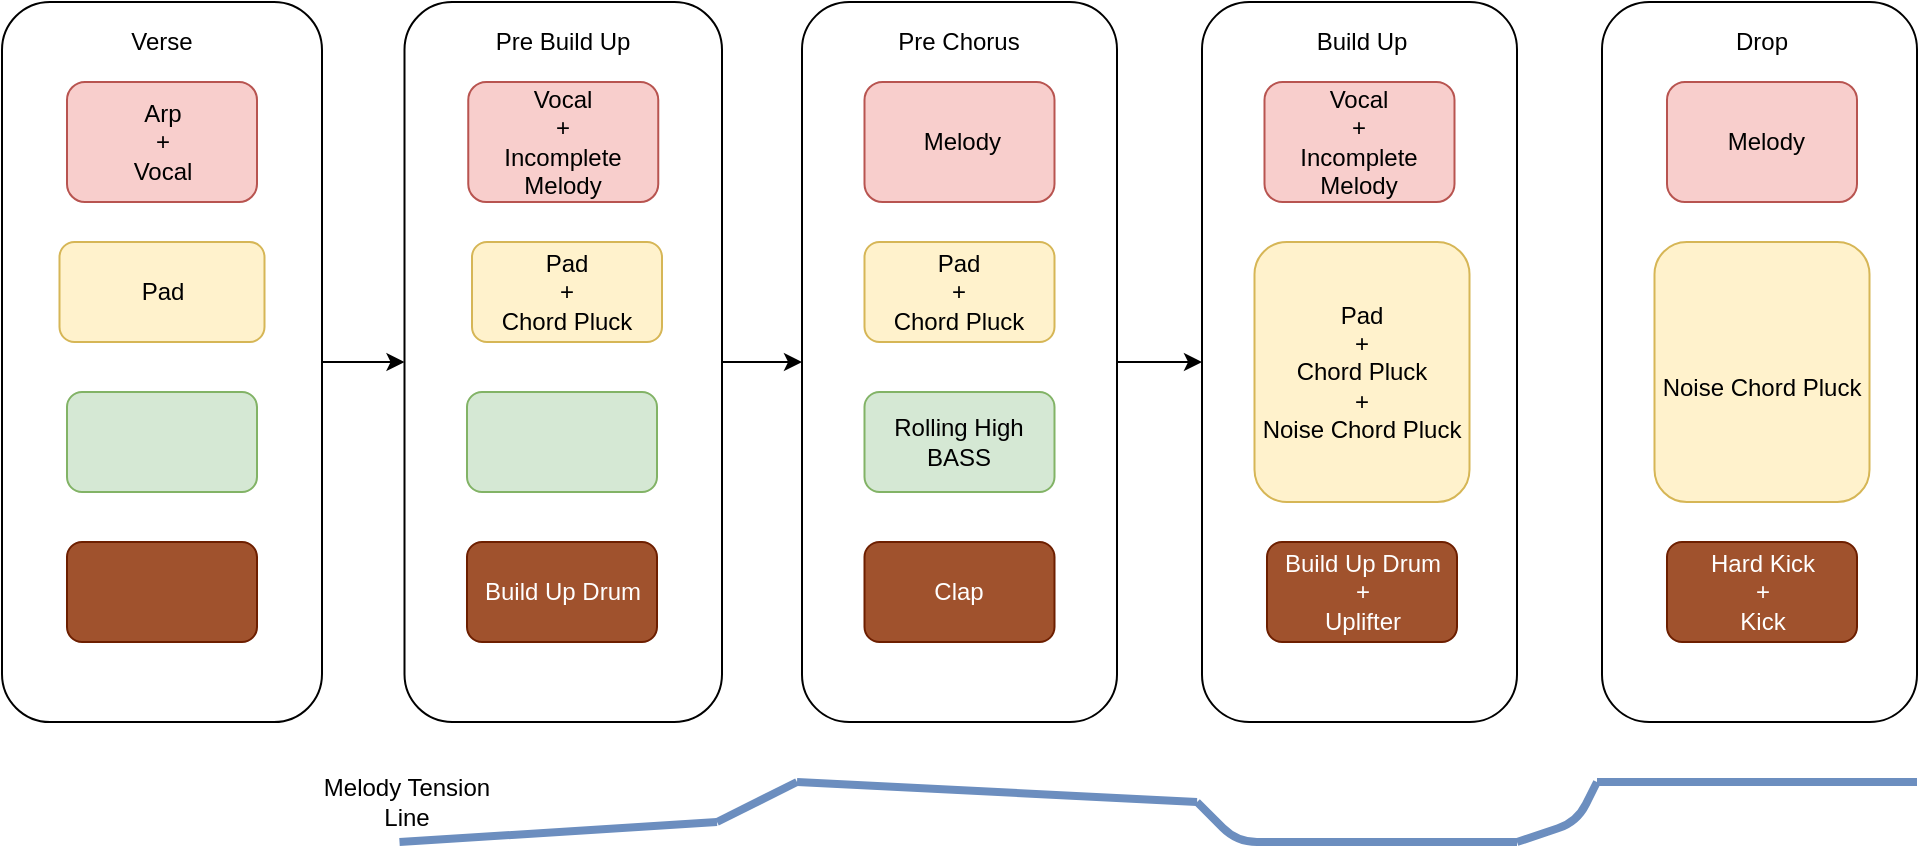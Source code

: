 <mxfile version="13.2.4" type="github">
  <diagram id="4Rw6qwMlkPoy8yVHMZix" name="Page-1">
    <mxGraphModel dx="1063" dy="659" grid="1" gridSize="10" guides="1" tooltips="1" connect="1" arrows="1" fold="1" page="1" pageScale="1" pageWidth="827" pageHeight="1169" math="0" shadow="0">
      <root>
        <mxCell id="0" />
        <mxCell id="1" parent="0" />
        <mxCell id="gogSmXasi4_Fke2GB7_I-1" style="edgeStyle=orthogonalEdgeStyle;rounded=0;orthogonalLoop=1;jettySize=auto;html=1;exitX=1;exitY=0.5;exitDx=0;exitDy=0;" parent="1" source="gogSmXasi4_Fke2GB7_I-2" target="gogSmXasi4_Fke2GB7_I-4" edge="1">
          <mxGeometry relative="1" as="geometry" />
        </mxCell>
        <mxCell id="gogSmXasi4_Fke2GB7_I-2" value="" style="rounded=1;whiteSpace=wrap;html=1;" parent="1" vertex="1">
          <mxGeometry x="40" y="40" width="160" height="360" as="geometry" />
        </mxCell>
        <mxCell id="gogSmXasi4_Fke2GB7_I-3" style="edgeStyle=orthogonalEdgeStyle;rounded=0;orthogonalLoop=1;jettySize=auto;html=1;entryX=0;entryY=0.5;entryDx=0;entryDy=0;" parent="1" source="gogSmXasi4_Fke2GB7_I-4" target="gogSmXasi4_Fke2GB7_I-13" edge="1">
          <mxGeometry relative="1" as="geometry" />
        </mxCell>
        <mxCell id="gogSmXasi4_Fke2GB7_I-4" value="" style="rounded=1;whiteSpace=wrap;html=1;" parent="1" vertex="1">
          <mxGeometry x="241.25" y="40" width="158.75" height="360" as="geometry" />
        </mxCell>
        <mxCell id="gogSmXasi4_Fke2GB7_I-6" value="Pad" style="rounded=1;whiteSpace=wrap;html=1;fillColor=#fff2cc;strokeColor=#d6b656;" parent="1" vertex="1">
          <mxGeometry x="68.75" y="160" width="102.5" height="50" as="geometry" />
        </mxCell>
        <mxCell id="gogSmXasi4_Fke2GB7_I-7" value="Verse" style="text;html=1;strokeColor=none;fillColor=none;align=center;verticalAlign=middle;whiteSpace=wrap;rounded=0;" parent="1" vertex="1">
          <mxGeometry x="100" y="50" width="40" height="20" as="geometry" />
        </mxCell>
        <mxCell id="gogSmXasi4_Fke2GB7_I-8" value="Pre Build Up" style="text;html=1;strokeColor=none;fillColor=none;align=center;verticalAlign=middle;whiteSpace=wrap;rounded=0;" parent="1" vertex="1">
          <mxGeometry x="272.5" y="45" width="95" height="30" as="geometry" />
        </mxCell>
        <mxCell id="gogSmXasi4_Fke2GB7_I-10" value="Pad &lt;br&gt;+ &lt;br&gt;Chord Pluck" style="rounded=1;whiteSpace=wrap;html=1;fillColor=#fff2cc;strokeColor=#d6b656;" parent="1" vertex="1">
          <mxGeometry x="275" y="160" width="95" height="50" as="geometry" />
        </mxCell>
        <mxCell id="gogSmXasi4_Fke2GB7_I-11" value="Build Up Drum" style="rounded=1;whiteSpace=wrap;html=1;fillColor=#a0522d;strokeColor=#6D1F00;fontColor=#ffffff;" parent="1" vertex="1">
          <mxGeometry x="272.5" y="310" width="95" height="50" as="geometry" />
        </mxCell>
        <mxCell id="gogSmXasi4_Fke2GB7_I-12" style="edgeStyle=orthogonalEdgeStyle;rounded=0;orthogonalLoop=1;jettySize=auto;html=1;" parent="1" source="gogSmXasi4_Fke2GB7_I-13" target="gogSmXasi4_Fke2GB7_I-25" edge="1">
          <mxGeometry relative="1" as="geometry" />
        </mxCell>
        <mxCell id="gogSmXasi4_Fke2GB7_I-13" value="" style="rounded=1;whiteSpace=wrap;html=1;" parent="1" vertex="1">
          <mxGeometry x="440" y="40" width="157.5" height="360" as="geometry" />
        </mxCell>
        <mxCell id="gogSmXasi4_Fke2GB7_I-14" value="Pre Chorus" style="text;html=1;strokeColor=none;fillColor=none;align=center;verticalAlign=middle;whiteSpace=wrap;rounded=0;" parent="1" vertex="1">
          <mxGeometry x="483.25" y="50" width="71" height="20" as="geometry" />
        </mxCell>
        <mxCell id="gogSmXasi4_Fke2GB7_I-15" value="&amp;nbsp;Melody" style="rounded=1;whiteSpace=wrap;html=1;fillColor=#f8cecc;strokeColor=#b85450;" parent="1" vertex="1">
          <mxGeometry x="471.25" y="80" width="95" height="60" as="geometry" />
        </mxCell>
        <mxCell id="gogSmXasi4_Fke2GB7_I-16" value="Pad &lt;br&gt;+ &lt;br&gt;Chord Pluck" style="rounded=1;whiteSpace=wrap;html=1;fillColor=#fff2cc;strokeColor=#d6b656;" parent="1" vertex="1">
          <mxGeometry x="471.25" y="160" width="95" height="50" as="geometry" />
        </mxCell>
        <mxCell id="gogSmXasi4_Fke2GB7_I-17" value="Rolling High BASS" style="rounded=1;whiteSpace=wrap;html=1;fillColor=#d5e8d4;strokeColor=#82b366;" parent="1" vertex="1">
          <mxGeometry x="471.25" y="235" width="95" height="50" as="geometry" />
        </mxCell>
        <mxCell id="gogSmXasi4_Fke2GB7_I-18" value="" style="rounded=1;whiteSpace=wrap;html=1;fillColor=#d5e8d4;strokeColor=#82b366;" parent="1" vertex="1">
          <mxGeometry x="272.5" y="235" width="95" height="50" as="geometry" />
        </mxCell>
        <mxCell id="gogSmXasi4_Fke2GB7_I-19" value="" style="rounded=1;whiteSpace=wrap;html=1;fillColor=#d5e8d4;strokeColor=#82b366;" parent="1" vertex="1">
          <mxGeometry x="72.5" y="235" width="95" height="50" as="geometry" />
        </mxCell>
        <mxCell id="gogSmXasi4_Fke2GB7_I-22" value="Clap" style="rounded=1;whiteSpace=wrap;html=1;fillColor=#a0522d;strokeColor=#6D1F00;fontColor=#ffffff;" parent="1" vertex="1">
          <mxGeometry x="471.25" y="310" width="95" height="50" as="geometry" />
        </mxCell>
        <mxCell id="gogSmXasi4_Fke2GB7_I-24" value="" style="rounded=1;whiteSpace=wrap;html=1;fillColor=#a0522d;strokeColor=#6D1F00;fontColor=#ffffff;" parent="1" vertex="1">
          <mxGeometry x="72.5" y="310" width="95" height="50" as="geometry" />
        </mxCell>
        <mxCell id="gogSmXasi4_Fke2GB7_I-25" value="" style="rounded=1;whiteSpace=wrap;html=1;" parent="1" vertex="1">
          <mxGeometry x="640" y="40" width="157.5" height="360" as="geometry" />
        </mxCell>
        <mxCell id="gogSmXasi4_Fke2GB7_I-26" value="Build Up" style="text;html=1;strokeColor=none;fillColor=none;align=center;verticalAlign=middle;whiteSpace=wrap;rounded=0;" parent="1" vertex="1">
          <mxGeometry x="670" y="50" width="100" height="20" as="geometry" />
        </mxCell>
        <mxCell id="gogSmXasi4_Fke2GB7_I-27" value="Pad &lt;br&gt;+ &lt;br&gt;Chord Pluck&lt;br&gt;+&lt;br&gt;Noise Chord Pluck" style="rounded=1;whiteSpace=wrap;html=1;fillColor=#fff2cc;strokeColor=#d6b656;" parent="1" vertex="1">
          <mxGeometry x="666.25" y="160" width="107.5" height="130" as="geometry" />
        </mxCell>
        <mxCell id="gogSmXasi4_Fke2GB7_I-28" value="Build Up Drum&lt;br&gt;+&lt;br&gt;Uplifter" style="rounded=1;whiteSpace=wrap;html=1;fillColor=#a0522d;strokeColor=#6D1F00;fontColor=#ffffff;" parent="1" vertex="1">
          <mxGeometry x="672.5" y="310" width="95" height="50" as="geometry" />
        </mxCell>
        <mxCell id="gogSmXasi4_Fke2GB7_I-31" value="" style="rounded=1;whiteSpace=wrap;html=1;" parent="1" vertex="1">
          <mxGeometry x="840" y="40" width="157.5" height="360" as="geometry" />
        </mxCell>
        <mxCell id="gogSmXasi4_Fke2GB7_I-32" value="Drop" style="text;html=1;strokeColor=none;fillColor=none;align=center;verticalAlign=middle;whiteSpace=wrap;rounded=0;" parent="1" vertex="1">
          <mxGeometry x="870" y="50" width="100" height="20" as="geometry" />
        </mxCell>
        <mxCell id="gogSmXasi4_Fke2GB7_I-33" value="&lt;br&gt;Noise Chord Pluck" style="rounded=1;whiteSpace=wrap;html=1;fillColor=#fff2cc;strokeColor=#d6b656;" parent="1" vertex="1">
          <mxGeometry x="866.25" y="160" width="107.5" height="130" as="geometry" />
        </mxCell>
        <mxCell id="gogSmXasi4_Fke2GB7_I-34" value="Hard Kick&lt;br&gt;+&lt;br&gt;Kick" style="rounded=1;whiteSpace=wrap;html=1;fillColor=#a0522d;strokeColor=#6D1F00;fontColor=#ffffff;" parent="1" vertex="1">
          <mxGeometry x="872.5" y="310" width="95" height="50" as="geometry" />
        </mxCell>
        <mxCell id="gogSmXasi4_Fke2GB7_I-36" value="&amp;nbsp;Melody" style="rounded=1;whiteSpace=wrap;html=1;fillColor=#f8cecc;strokeColor=#b85450;" parent="1" vertex="1">
          <mxGeometry x="872.5" y="80" width="95" height="60" as="geometry" />
        </mxCell>
        <mxCell id="gogSmXasi4_Fke2GB7_I-45" value="" style="endArrow=none;html=1;fontSize=12;fillColor=#dae8fc;strokeColor=#6c8ebf;rounded=1;jumpSize=10;strokeWidth=4;" parent="1" edge="1">
          <mxGeometry width="50" height="50" relative="1" as="geometry">
            <mxPoint x="238.75" y="460" as="sourcePoint" />
            <mxPoint x="397.5" y="450" as="targetPoint" />
            <Array as="points" />
          </mxGeometry>
        </mxCell>
        <mxCell id="gogSmXasi4_Fke2GB7_I-47" value="" style="endArrow=none;html=1;fontSize=12;fillColor=#dae8fc;strokeColor=#6c8ebf;rounded=1;jumpSize=10;strokeWidth=4;" parent="1" edge="1">
          <mxGeometry width="50" height="50" relative="1" as="geometry">
            <mxPoint x="397.5" y="450" as="sourcePoint" />
            <mxPoint x="437.5" y="430" as="targetPoint" />
            <Array as="points" />
          </mxGeometry>
        </mxCell>
        <mxCell id="gogSmXasi4_Fke2GB7_I-48" value="" style="endArrow=none;html=1;fontSize=12;fillColor=#dae8fc;strokeColor=#6c8ebf;rounded=1;jumpSize=10;strokeWidth=4;" parent="1" edge="1">
          <mxGeometry width="50" height="50" relative="1" as="geometry">
            <mxPoint x="437.5" y="430" as="sourcePoint" />
            <mxPoint x="637.5" y="440" as="targetPoint" />
            <Array as="points" />
          </mxGeometry>
        </mxCell>
        <mxCell id="gogSmXasi4_Fke2GB7_I-49" value="" style="endArrow=none;html=1;strokeWidth=4;fontSize=12;fillColor=#dae8fc;strokeColor=#6c8ebf;" parent="1" edge="1">
          <mxGeometry width="50" height="50" relative="1" as="geometry">
            <mxPoint x="637.5" y="440" as="sourcePoint" />
            <mxPoint x="797.5" y="460" as="targetPoint" />
            <Array as="points">
              <mxPoint x="657.5" y="460" />
            </Array>
          </mxGeometry>
        </mxCell>
        <mxCell id="gogSmXasi4_Fke2GB7_I-50" value="" style="endArrow=none;html=1;strokeWidth=4;fontSize=12;fillColor=#dae8fc;strokeColor=#6c8ebf;" parent="1" edge="1">
          <mxGeometry width="50" height="50" relative="1" as="geometry">
            <mxPoint x="797.5" y="460" as="sourcePoint" />
            <mxPoint x="837.5" y="430" as="targetPoint" />
            <Array as="points">
              <mxPoint x="827.5" y="450" />
            </Array>
          </mxGeometry>
        </mxCell>
        <mxCell id="gogSmXasi4_Fke2GB7_I-51" value="" style="endArrow=none;html=1;strokeWidth=4;fontSize=12;fillColor=#dae8fc;strokeColor=#6c8ebf;" parent="1" edge="1">
          <mxGeometry width="50" height="50" relative="1" as="geometry">
            <mxPoint x="837.5" y="430" as="sourcePoint" />
            <mxPoint x="997.5" y="430" as="targetPoint" />
          </mxGeometry>
        </mxCell>
        <mxCell id="gogSmXasi4_Fke2GB7_I-52" value="Melody Tension&lt;br&gt;Line" style="text;html=1;strokeColor=none;fillColor=none;align=center;verticalAlign=middle;whiteSpace=wrap;rounded=0;fontSize=12;" parent="1" vertex="1">
          <mxGeometry x="187.5" y="430" width="109" height="20" as="geometry" />
        </mxCell>
        <mxCell id="kLrQgNppZm8dj1sVTHU1-1" value="Arp&lt;br&gt;+&lt;br&gt;Vocal" style="rounded=1;whiteSpace=wrap;html=1;fillColor=#f8cecc;strokeColor=#b85450;" vertex="1" parent="1">
          <mxGeometry x="72.5" y="80" width="95" height="60" as="geometry" />
        </mxCell>
        <mxCell id="kLrQgNppZm8dj1sVTHU1-2" value="Vocal&lt;br&gt;+&lt;br&gt;Incomplete Melody" style="rounded=1;whiteSpace=wrap;html=1;fillColor=#f8cecc;strokeColor=#b85450;" vertex="1" parent="1">
          <mxGeometry x="273.13" y="80" width="95" height="60" as="geometry" />
        </mxCell>
        <mxCell id="kLrQgNppZm8dj1sVTHU1-3" value="Vocal&lt;br&gt;+&lt;br&gt;Incomplete Melody" style="rounded=1;whiteSpace=wrap;html=1;fillColor=#f8cecc;strokeColor=#b85450;" vertex="1" parent="1">
          <mxGeometry x="671.25" y="80" width="95" height="60" as="geometry" />
        </mxCell>
      </root>
    </mxGraphModel>
  </diagram>
</mxfile>
